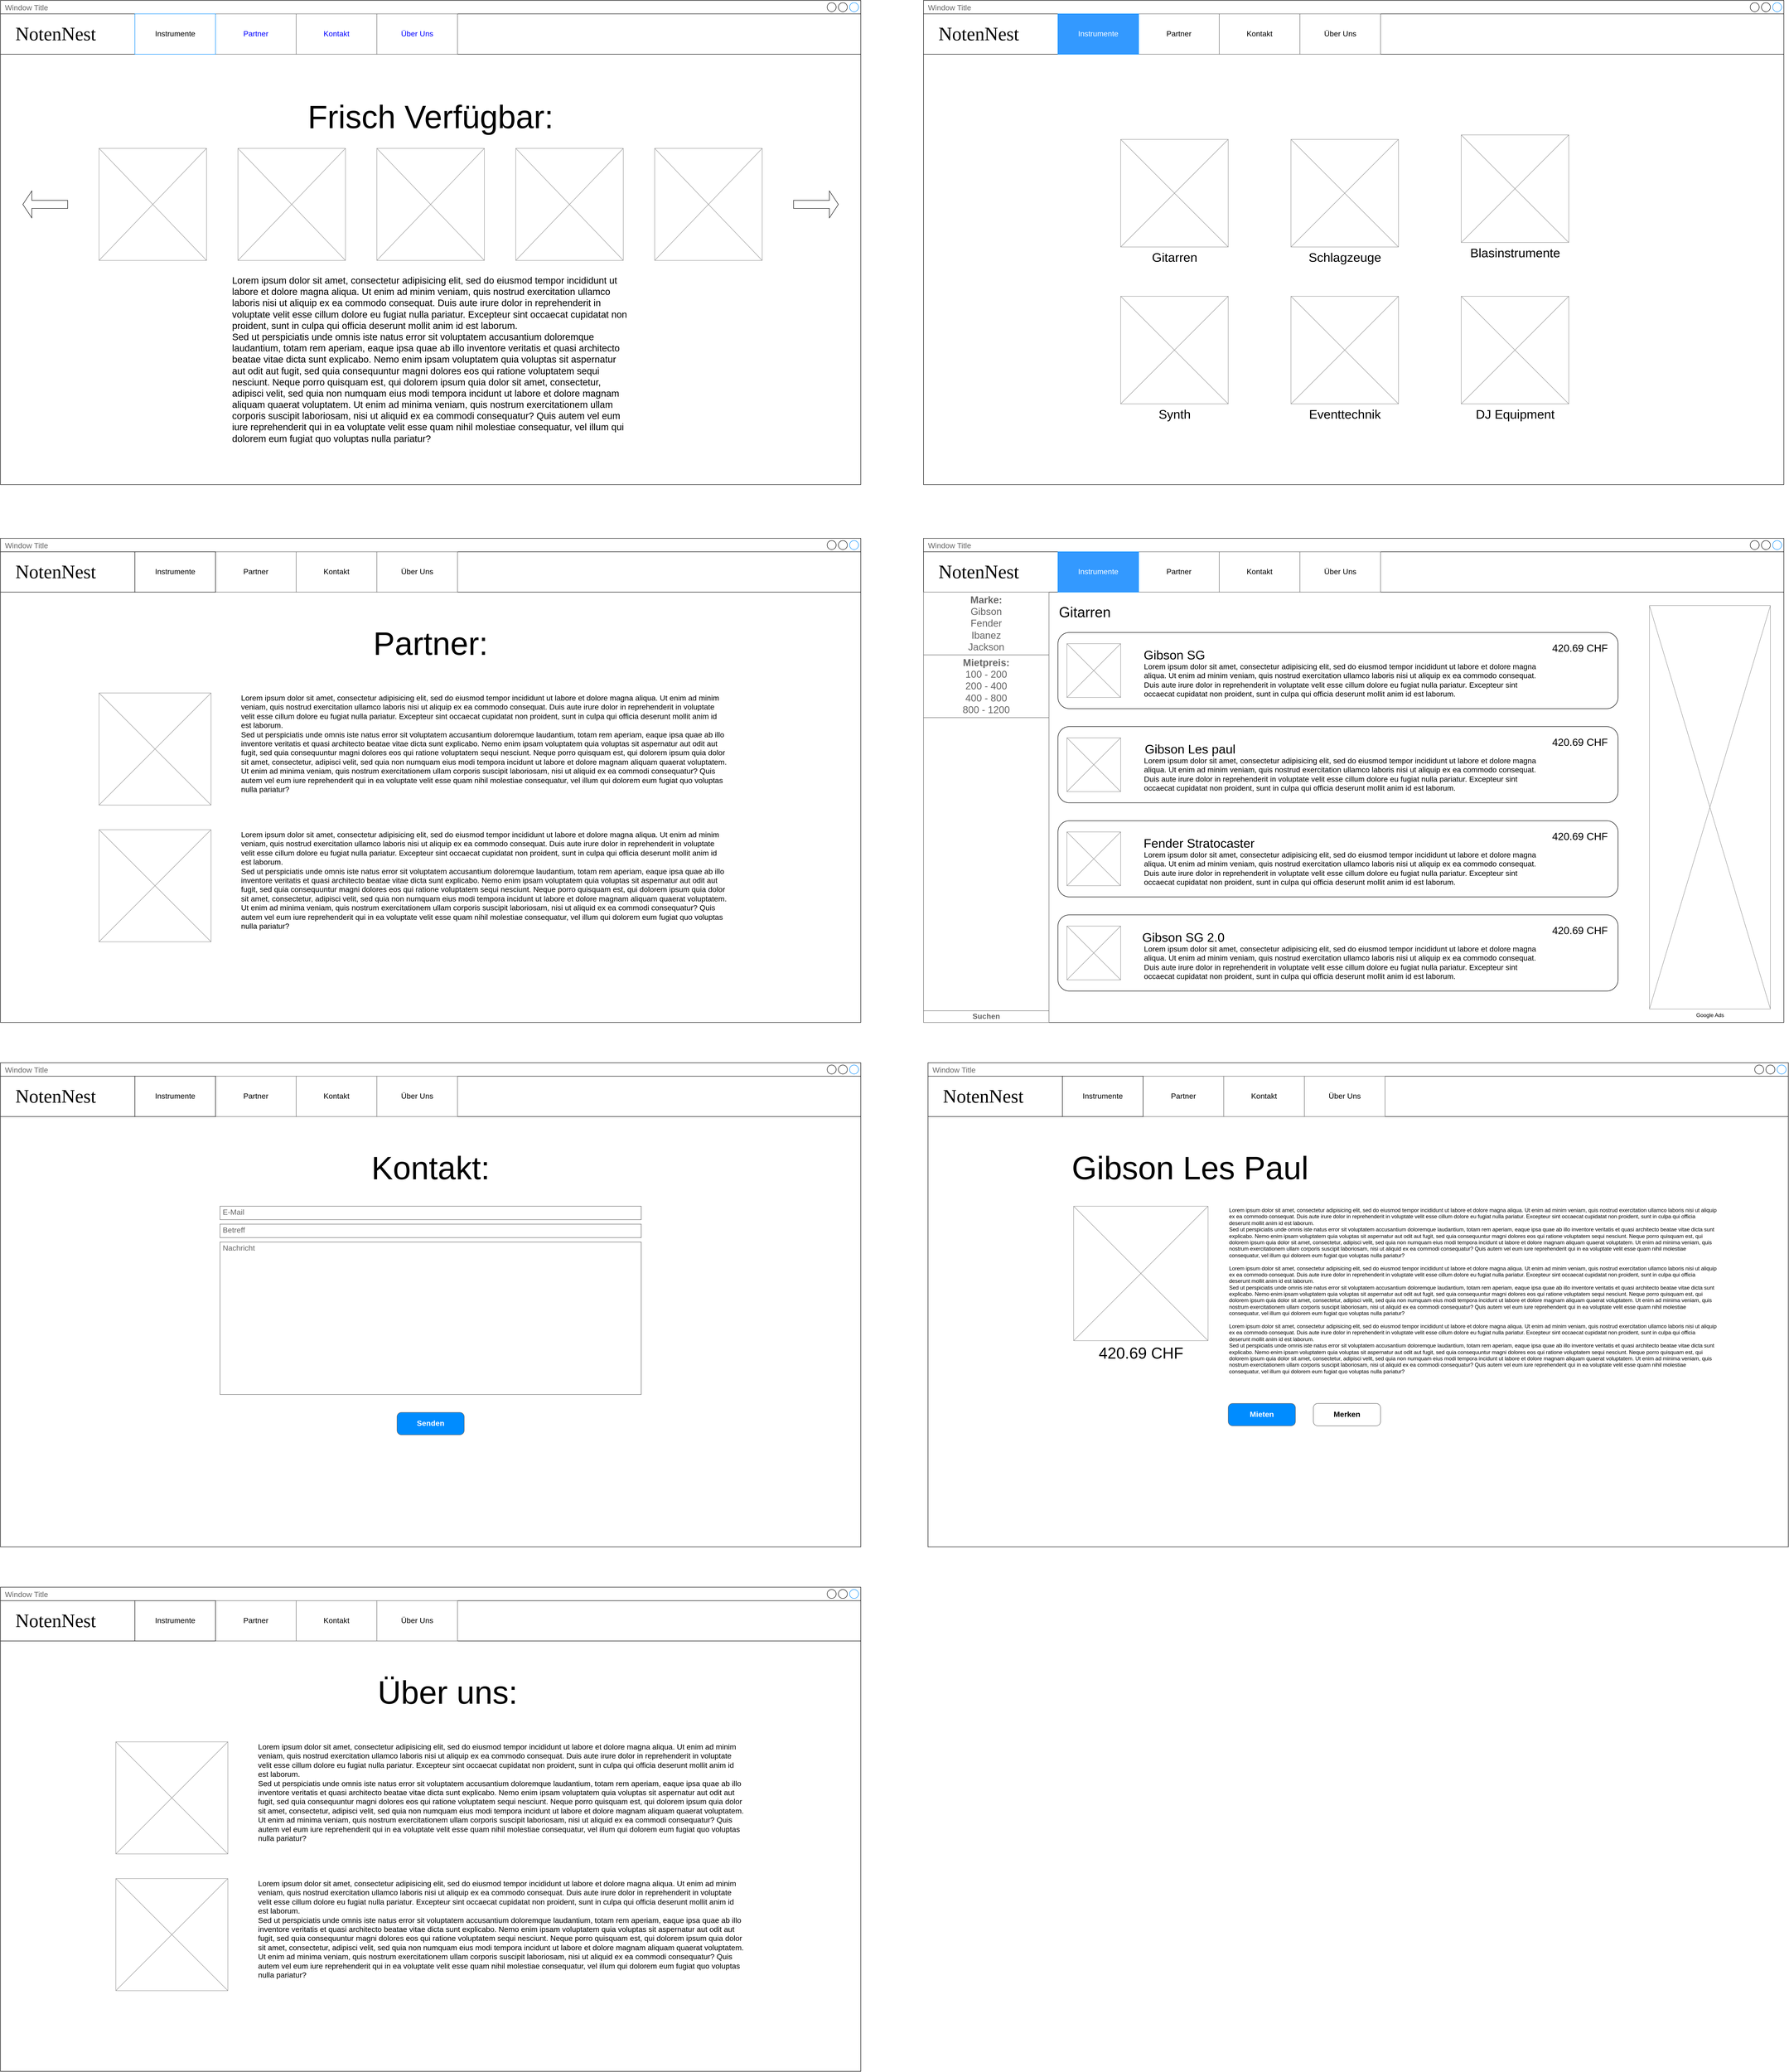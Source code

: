<mxfile version="21.6.8" type="device">
  <diagram name="Page-1" id="03018318-947c-dd8e-b7a3-06fadd420f32">
    <mxGraphModel dx="6836" dy="3664" grid="1" gridSize="10" guides="1" tooltips="1" connect="1" arrows="1" fold="1" page="1" pageScale="1" pageWidth="1100" pageHeight="850" background="none" math="0" shadow="0">
      <root>
        <mxCell id="0" />
        <mxCell id="1" parent="0" />
        <mxCell id="8kN7SF6pOOs8PCYKEPGh-2" value="Window Title" style="strokeWidth=1;shadow=0;dashed=0;align=center;html=1;shape=mxgraph.mockup.containers.window;align=left;verticalAlign=top;spacingLeft=8;strokeColor2=#008cff;strokeColor3=#c4c4c4;fontColor=#666666;mainText=;fontSize=17;labelBackgroundColor=none;whiteSpace=wrap;" vertex="1" parent="1">
          <mxGeometry x="-1080" y="40" width="1920" height="1080" as="geometry" />
        </mxCell>
        <mxCell id="8kN7SF6pOOs8PCYKEPGh-3" value="&lt;font face=&quot;Comic Sans MS&quot; style=&quot;font-size: 42px;&quot;&gt;&amp;nbsp; &amp;nbsp;NotenNest&lt;/font&gt;" style="rounded=0;whiteSpace=wrap;html=1;align=left;" vertex="1" parent="1">
          <mxGeometry x="-1080" y="70" width="1920" height="90" as="geometry" />
        </mxCell>
        <mxCell id="8kN7SF6pOOs8PCYKEPGh-4" value="" style="strokeWidth=1;shadow=0;dashed=0;align=center;html=1;shape=mxgraph.mockup.text.rrect;rSize=0;strokeColor=#666666;" vertex="1" parent="1">
          <mxGeometry x="-780" y="70" width="720" height="90" as="geometry" />
        </mxCell>
        <mxCell id="8kN7SF6pOOs8PCYKEPGh-5" value="Partner" style="strokeColor=inherit;fillColor=inherit;gradientColor=inherit;strokeWidth=1;shadow=0;dashed=0;align=center;html=1;shape=mxgraph.mockup.text.rrect;rSize=0;fontSize=17;fontColor=#0000ff;whiteSpace=wrap;" vertex="1" parent="8kN7SF6pOOs8PCYKEPGh-4">
          <mxGeometry x="180" width="180" height="90.0" as="geometry" />
        </mxCell>
        <mxCell id="8kN7SF6pOOs8PCYKEPGh-6" value="Kontakt" style="strokeColor=inherit;fillColor=inherit;gradientColor=inherit;strokeWidth=1;shadow=0;dashed=0;align=center;html=1;shape=mxgraph.mockup.text.rrect;rSize=0;fontSize=17;fontColor=#0000ff;whiteSpace=wrap;" vertex="1" parent="8kN7SF6pOOs8PCYKEPGh-4">
          <mxGeometry x="360" width="180" height="90.0" as="geometry" />
        </mxCell>
        <mxCell id="8kN7SF6pOOs8PCYKEPGh-7" value="Über Uns" style="strokeColor=inherit;fillColor=inherit;gradientColor=inherit;strokeWidth=1;shadow=0;dashed=0;align=center;html=1;shape=mxgraph.mockup.text.rrect;rSize=0;fontSize=17;fontColor=#0000ff;whiteSpace=wrap;" vertex="1" parent="8kN7SF6pOOs8PCYKEPGh-4">
          <mxGeometry x="540" width="180" height="90.0" as="geometry" />
        </mxCell>
        <mxCell id="8kN7SF6pOOs8PCYKEPGh-8" value="&lt;font color=&quot;#000000&quot;&gt;Instrumente&lt;/font&gt;" style="strokeWidth=1;shadow=0;dashed=0;align=center;html=1;shape=mxgraph.mockup.text.rrect;rSize=0;fontSize=17;fontColor=#ffffff;fillColor=#FFFFFF;strokeColor=#008cff;whiteSpace=wrap;" vertex="1" parent="8kN7SF6pOOs8PCYKEPGh-4">
          <mxGeometry width="180" height="90.0" as="geometry" />
        </mxCell>
        <mxCell id="8kN7SF6pOOs8PCYKEPGh-9" value="&lt;font style=&quot;font-size: 72px;&quot;&gt;Frisch Verfügbar:&lt;/font&gt;" style="text;html=1;strokeColor=none;fillColor=none;align=center;verticalAlign=middle;whiteSpace=wrap;rounded=0;" vertex="1" parent="1">
          <mxGeometry x="-480" y="240" width="720" height="120" as="geometry" />
        </mxCell>
        <mxCell id="8kN7SF6pOOs8PCYKEPGh-15" value="" style="verticalLabelPosition=bottom;shadow=0;dashed=0;align=center;html=1;verticalAlign=top;strokeWidth=1;shape=mxgraph.mockup.graphics.simpleIcon;strokeColor=#999999;" vertex="1" parent="1">
          <mxGeometry x="-860" y="370" width="240" height="250" as="geometry" />
        </mxCell>
        <mxCell id="8kN7SF6pOOs8PCYKEPGh-18" value="" style="verticalLabelPosition=bottom;shadow=0;dashed=0;align=center;html=1;verticalAlign=top;strokeWidth=1;shape=mxgraph.mockup.graphics.simpleIcon;strokeColor=#999999;" vertex="1" parent="1">
          <mxGeometry x="-550" y="370" width="240" height="250" as="geometry" />
        </mxCell>
        <mxCell id="8kN7SF6pOOs8PCYKEPGh-19" value="" style="verticalLabelPosition=bottom;shadow=0;dashed=0;align=center;html=1;verticalAlign=top;strokeWidth=1;shape=mxgraph.mockup.graphics.simpleIcon;strokeColor=#999999;" vertex="1" parent="1">
          <mxGeometry x="-240" y="370" width="240" height="250" as="geometry" />
        </mxCell>
        <mxCell id="8kN7SF6pOOs8PCYKEPGh-20" value="" style="verticalLabelPosition=bottom;shadow=0;dashed=0;align=center;html=1;verticalAlign=top;strokeWidth=1;shape=mxgraph.mockup.graphics.simpleIcon;strokeColor=#999999;" vertex="1" parent="1">
          <mxGeometry x="70" y="370" width="240" height="250" as="geometry" />
        </mxCell>
        <mxCell id="8kN7SF6pOOs8PCYKEPGh-21" value="" style="verticalLabelPosition=bottom;shadow=0;dashed=0;align=center;html=1;verticalAlign=top;strokeWidth=1;shape=mxgraph.mockup.graphics.simpleIcon;strokeColor=#999999;" vertex="1" parent="1">
          <mxGeometry x="380" y="370" width="240" height="250" as="geometry" />
        </mxCell>
        <mxCell id="8kN7SF6pOOs8PCYKEPGh-23" value="&lt;font style=&quot;font-size: 21px;&quot;&gt;Lorem ipsum dolor sit amet, consectetur adipisicing elit, sed do eiusmod tempor incididunt ut labore et dolore magna aliqua. Ut enim ad minim veniam, quis nostrud exercitation ullamco laboris nisi ut aliquip ex ea commodo consequat. Duis aute irure dolor in reprehenderit in voluptate velit esse cillum dolore eu fugiat nulla pariatur. Excepteur sint occaecat cupidatat non proident, sunt in culpa qui officia deserunt mollit anim id est laborum.&lt;br&gt;Sed ut perspiciatis unde omnis iste natus error sit voluptatem accusantium doloremque laudantium, totam rem aperiam, eaque ipsa quae ab illo inventore veritatis et quasi architecto beatae vitae dicta sunt explicabo. Nemo enim ipsam voluptatem quia voluptas sit aspernatur aut odit aut fugit, sed quia consequuntur magni dolores eos qui ratione voluptatem sequi nesciunt. Neque porro quisquam est, qui dolorem ipsum quia dolor sit amet, consectetur, adipisci velit, sed quia non numquam eius modi tempora incidunt ut labore et dolore magnam aliquam quaerat voluptatem. Ut enim ad minima veniam, quis nostrum exercitationem ullam corporis suscipit laboriosam, nisi ut aliquid ex ea commodi consequatur? Quis autem vel eum iure reprehenderit qui in ea voluptate velit esse quam nihil molestiae consequatur, vel illum qui dolorem eum fugiat quo voluptas nulla pariatur?&lt;/font&gt;" style="text;spacingTop=-5;whiteSpace=wrap;html=1;align=left;fontSize=12;fontFamily=Helvetica;fillColor=none;strokeColor=none;" vertex="1" parent="1">
          <mxGeometry x="-565" y="650" width="890" height="470" as="geometry" />
        </mxCell>
        <mxCell id="8kN7SF6pOOs8PCYKEPGh-24" value="" style="shape=singleArrow;whiteSpace=wrap;html=1;" vertex="1" parent="1">
          <mxGeometry x="690" y="465" width="100" height="60" as="geometry" />
        </mxCell>
        <mxCell id="8kN7SF6pOOs8PCYKEPGh-25" value="" style="shape=singleArrow;direction=west;whiteSpace=wrap;html=1;" vertex="1" parent="1">
          <mxGeometry x="-1030" y="465" width="100" height="60" as="geometry" />
        </mxCell>
        <mxCell id="8kN7SF6pOOs8PCYKEPGh-26" value="Window Title" style="strokeWidth=1;shadow=0;dashed=0;align=center;html=1;shape=mxgraph.mockup.containers.window;align=left;verticalAlign=top;spacingLeft=8;strokeColor2=#008cff;strokeColor3=#c4c4c4;fontColor=#666666;mainText=;fontSize=17;labelBackgroundColor=none;whiteSpace=wrap;" vertex="1" parent="1">
          <mxGeometry x="980" y="40" width="1920" height="1080" as="geometry" />
        </mxCell>
        <mxCell id="8kN7SF6pOOs8PCYKEPGh-27" value="&lt;font face=&quot;Comic Sans MS&quot; style=&quot;font-size: 42px;&quot;&gt;&amp;nbsp; &amp;nbsp;NotenNest&lt;/font&gt;" style="rounded=0;whiteSpace=wrap;html=1;align=left;" vertex="1" parent="1">
          <mxGeometry x="980" y="70" width="1920" height="90" as="geometry" />
        </mxCell>
        <mxCell id="8kN7SF6pOOs8PCYKEPGh-28" value="" style="strokeWidth=1;shadow=0;dashed=0;align=center;html=1;shape=mxgraph.mockup.text.rrect;rSize=0;strokeColor=#666666;" vertex="1" parent="1">
          <mxGeometry x="1280" y="70" width="720" height="90" as="geometry" />
        </mxCell>
        <mxCell id="8kN7SF6pOOs8PCYKEPGh-29" value="&lt;font color=&quot;#000000&quot;&gt;Partner&lt;/font&gt;" style="strokeColor=inherit;fillColor=inherit;gradientColor=inherit;strokeWidth=1;shadow=0;dashed=0;align=center;html=1;shape=mxgraph.mockup.text.rrect;rSize=0;fontSize=17;fontColor=#0000ff;whiteSpace=wrap;" vertex="1" parent="8kN7SF6pOOs8PCYKEPGh-28">
          <mxGeometry x="180" width="180" height="90.0" as="geometry" />
        </mxCell>
        <mxCell id="8kN7SF6pOOs8PCYKEPGh-30" value="&lt;font color=&quot;#000000&quot;&gt;Kontakt&lt;/font&gt;" style="strokeColor=inherit;fillColor=inherit;gradientColor=inherit;strokeWidth=1;shadow=0;dashed=0;align=center;html=1;shape=mxgraph.mockup.text.rrect;rSize=0;fontSize=17;fontColor=#0000ff;whiteSpace=wrap;" vertex="1" parent="8kN7SF6pOOs8PCYKEPGh-28">
          <mxGeometry x="360" width="180" height="90.0" as="geometry" />
        </mxCell>
        <mxCell id="8kN7SF6pOOs8PCYKEPGh-31" value="&lt;font color=&quot;#000000&quot;&gt;Über Uns&lt;/font&gt;" style="strokeColor=inherit;fillColor=inherit;gradientColor=inherit;strokeWidth=1;shadow=0;dashed=0;align=center;html=1;shape=mxgraph.mockup.text.rrect;rSize=0;fontSize=17;fontColor=#0000ff;whiteSpace=wrap;" vertex="1" parent="8kN7SF6pOOs8PCYKEPGh-28">
          <mxGeometry x="540" width="180" height="90.0" as="geometry" />
        </mxCell>
        <mxCell id="8kN7SF6pOOs8PCYKEPGh-32" value="Instrumente" style="strokeWidth=1;shadow=0;dashed=0;align=center;html=1;shape=mxgraph.mockup.text.rrect;rSize=0;fontSize=17;fontColor=#ffffff;fillColor=#3399FF;strokeColor=#008cff;whiteSpace=wrap;gradientColor=none;" vertex="1" parent="8kN7SF6pOOs8PCYKEPGh-28">
          <mxGeometry width="180" height="90.0" as="geometry" />
        </mxCell>
        <mxCell id="8kN7SF6pOOs8PCYKEPGh-51" value="&lt;font style=&quot;font-size: 28px;&quot;&gt;Gitarren&lt;/font&gt;" style="verticalLabelPosition=bottom;shadow=0;dashed=0;align=center;html=1;verticalAlign=top;strokeWidth=1;shape=mxgraph.mockup.graphics.simpleIcon;strokeColor=#999999;" vertex="1" parent="1">
          <mxGeometry x="1420" y="350" width="240" height="240" as="geometry" />
        </mxCell>
        <mxCell id="8kN7SF6pOOs8PCYKEPGh-52" value="&lt;font style=&quot;font-size: 28px;&quot;&gt;Schlagzeuge&lt;/font&gt;" style="verticalLabelPosition=bottom;shadow=0;dashed=0;align=center;html=1;verticalAlign=top;strokeWidth=1;shape=mxgraph.mockup.graphics.simpleIcon;strokeColor=#999999;" vertex="1" parent="1">
          <mxGeometry x="1800" y="350" width="240" height="240" as="geometry" />
        </mxCell>
        <mxCell id="8kN7SF6pOOs8PCYKEPGh-53" value="&lt;font style=&quot;font-size: 28px;&quot;&gt;Blasinstrumente&lt;/font&gt;" style="verticalLabelPosition=bottom;shadow=0;dashed=0;align=center;html=1;verticalAlign=top;strokeWidth=1;shape=mxgraph.mockup.graphics.simpleIcon;strokeColor=#999999;" vertex="1" parent="1">
          <mxGeometry x="2180" y="340" width="240" height="240" as="geometry" />
        </mxCell>
        <mxCell id="8kN7SF6pOOs8PCYKEPGh-54" value="&lt;font style=&quot;font-size: 28px;&quot;&gt;Synth&lt;/font&gt;" style="verticalLabelPosition=bottom;shadow=0;dashed=0;align=center;html=1;verticalAlign=top;strokeWidth=1;shape=mxgraph.mockup.graphics.simpleIcon;strokeColor=#999999;" vertex="1" parent="1">
          <mxGeometry x="1420" y="700" width="240" height="240" as="geometry" />
        </mxCell>
        <mxCell id="8kN7SF6pOOs8PCYKEPGh-55" value="&lt;span style=&quot;font-size: 28px;&quot;&gt;Eventtechnik&lt;/span&gt;" style="verticalLabelPosition=bottom;shadow=0;dashed=0;align=center;html=1;verticalAlign=top;strokeWidth=1;shape=mxgraph.mockup.graphics.simpleIcon;strokeColor=#999999;" vertex="1" parent="1">
          <mxGeometry x="1800" y="700" width="240" height="240" as="geometry" />
        </mxCell>
        <mxCell id="8kN7SF6pOOs8PCYKEPGh-56" value="&lt;span style=&quot;font-size: 28px;&quot;&gt;DJ Equipment&lt;/span&gt;" style="verticalLabelPosition=bottom;shadow=0;dashed=0;align=center;html=1;verticalAlign=top;strokeWidth=1;shape=mxgraph.mockup.graphics.simpleIcon;strokeColor=#999999;" vertex="1" parent="1">
          <mxGeometry x="2180" y="700" width="240" height="240" as="geometry" />
        </mxCell>
        <mxCell id="8kN7SF6pOOs8PCYKEPGh-57" value="Window Title" style="strokeWidth=1;shadow=0;dashed=0;align=center;html=1;shape=mxgraph.mockup.containers.window;align=left;verticalAlign=top;spacingLeft=8;strokeColor2=#008cff;strokeColor3=#c4c4c4;fontColor=#666666;mainText=;fontSize=17;labelBackgroundColor=none;whiteSpace=wrap;" vertex="1" parent="1">
          <mxGeometry x="980" y="1240" width="1920" height="1080" as="geometry" />
        </mxCell>
        <mxCell id="8kN7SF6pOOs8PCYKEPGh-58" value="&lt;font face=&quot;Comic Sans MS&quot; style=&quot;font-size: 42px;&quot;&gt;&amp;nbsp; &amp;nbsp;NotenNest&lt;/font&gt;" style="rounded=0;whiteSpace=wrap;html=1;align=left;" vertex="1" parent="1">
          <mxGeometry x="980" y="1270" width="1920" height="90" as="geometry" />
        </mxCell>
        <mxCell id="8kN7SF6pOOs8PCYKEPGh-59" value="" style="strokeWidth=1;shadow=0;dashed=0;align=center;html=1;shape=mxgraph.mockup.text.rrect;rSize=0;strokeColor=#666666;" vertex="1" parent="1">
          <mxGeometry x="1280" y="1270" width="720" height="90" as="geometry" />
        </mxCell>
        <mxCell id="8kN7SF6pOOs8PCYKEPGh-60" value="&lt;font color=&quot;#000000&quot;&gt;Partner&lt;/font&gt;" style="strokeColor=inherit;fillColor=inherit;gradientColor=inherit;strokeWidth=1;shadow=0;dashed=0;align=center;html=1;shape=mxgraph.mockup.text.rrect;rSize=0;fontSize=17;fontColor=#0000ff;whiteSpace=wrap;" vertex="1" parent="8kN7SF6pOOs8PCYKEPGh-59">
          <mxGeometry x="180" width="180" height="90.0" as="geometry" />
        </mxCell>
        <mxCell id="8kN7SF6pOOs8PCYKEPGh-61" value="&lt;font color=&quot;#000000&quot;&gt;Kontakt&lt;/font&gt;" style="strokeColor=inherit;fillColor=inherit;gradientColor=inherit;strokeWidth=1;shadow=0;dashed=0;align=center;html=1;shape=mxgraph.mockup.text.rrect;rSize=0;fontSize=17;fontColor=#0000ff;whiteSpace=wrap;" vertex="1" parent="8kN7SF6pOOs8PCYKEPGh-59">
          <mxGeometry x="360" width="180" height="90.0" as="geometry" />
        </mxCell>
        <mxCell id="8kN7SF6pOOs8PCYKEPGh-62" value="&lt;font color=&quot;#000000&quot;&gt;Über Uns&lt;/font&gt;" style="strokeColor=inherit;fillColor=inherit;gradientColor=inherit;strokeWidth=1;shadow=0;dashed=0;align=center;html=1;shape=mxgraph.mockup.text.rrect;rSize=0;fontSize=17;fontColor=#0000ff;whiteSpace=wrap;" vertex="1" parent="8kN7SF6pOOs8PCYKEPGh-59">
          <mxGeometry x="540" width="180" height="90.0" as="geometry" />
        </mxCell>
        <mxCell id="8kN7SF6pOOs8PCYKEPGh-63" value="Instrumente" style="strokeWidth=1;shadow=0;dashed=0;align=center;html=1;shape=mxgraph.mockup.text.rrect;rSize=0;fontSize=17;fontColor=#ffffff;fillColor=#3399FF;strokeColor=#008cff;whiteSpace=wrap;gradientColor=none;" vertex="1" parent="8kN7SF6pOOs8PCYKEPGh-59">
          <mxGeometry width="180" height="90.0" as="geometry" />
        </mxCell>
        <mxCell id="8kN7SF6pOOs8PCYKEPGh-126" value="Google Ads" style="verticalLabelPosition=bottom;shadow=0;dashed=0;align=center;html=1;verticalAlign=top;strokeWidth=1;shape=mxgraph.mockup.graphics.simpleIcon;strokeColor=#999999;" vertex="1" parent="1">
          <mxGeometry x="2600" y="1390" width="270" height="900" as="geometry" />
        </mxCell>
        <mxCell id="8kN7SF6pOOs8PCYKEPGh-127" value="" style="rounded=1;whiteSpace=wrap;html=1;" vertex="1" parent="1">
          <mxGeometry x="1280" y="1450" width="1250" height="170" as="geometry" />
        </mxCell>
        <mxCell id="8kN7SF6pOOs8PCYKEPGh-128" value="&lt;span style=&quot;font-size: 32px;&quot;&gt;Gitarren&lt;/span&gt;" style="text;html=1;strokeColor=none;fillColor=none;align=center;verticalAlign=middle;whiteSpace=wrap;rounded=0;" vertex="1" parent="1">
          <mxGeometry x="1310" y="1390" width="60" height="30" as="geometry" />
        </mxCell>
        <mxCell id="8kN7SF6pOOs8PCYKEPGh-129" value="" style="verticalLabelPosition=bottom;shadow=0;dashed=0;align=center;html=1;verticalAlign=top;strokeWidth=1;shape=mxgraph.mockup.graphics.simpleIcon;strokeColor=#999999;" vertex="1" parent="1">
          <mxGeometry x="1300" y="1475" width="120" height="120" as="geometry" />
        </mxCell>
        <mxCell id="8kN7SF6pOOs8PCYKEPGh-131" value="&lt;font style=&quot;font-size: 28px;&quot;&gt;Gibson SG&lt;/font&gt;" style="text;html=1;strokeColor=none;fillColor=none;align=center;verticalAlign=middle;whiteSpace=wrap;rounded=0;" vertex="1" parent="1">
          <mxGeometry x="1450" y="1485" width="180" height="30" as="geometry" />
        </mxCell>
        <mxCell id="8kN7SF6pOOs8PCYKEPGh-132" value="&lt;font style=&quot;font-size: 17px;&quot;&gt;Lorem ipsum dolor sit amet, consectetur adipisicing elit, sed do eiusmod tempor incididunt ut labore et dolore magna aliqua. Ut enim ad minim veniam, quis nostrud exercitation ullamco laboris nisi ut aliquip ex ea commodo consequat. Duis aute irure dolor in reprehenderit in voluptate velit esse cillum dolore eu fugiat nulla pariatur. Excepteur sint occaecat cupidatat non proident, sunt in culpa qui officia deserunt mollit anim id est laborum.&lt;/font&gt;" style="text;spacingTop=-5;whiteSpace=wrap;html=1;align=left;fontSize=12;fontFamily=Helvetica;fillColor=none;strokeColor=none;" vertex="1" parent="1">
          <mxGeometry x="1470" y="1515" width="880" height="85" as="geometry" />
        </mxCell>
        <mxCell id="8kN7SF6pOOs8PCYKEPGh-133" value="&lt;font style=&quot;font-size: 23px;&quot;&gt;420.69 CHF&lt;/font&gt;" style="text;html=1;strokeColor=none;fillColor=none;align=center;verticalAlign=middle;whiteSpace=wrap;rounded=0;" vertex="1" parent="1">
          <mxGeometry x="2380" y="1470" width="130" height="30" as="geometry" />
        </mxCell>
        <mxCell id="8kN7SF6pOOs8PCYKEPGh-134" value="" style="rounded=1;whiteSpace=wrap;html=1;" vertex="1" parent="1">
          <mxGeometry x="1280" y="1660" width="1250" height="170" as="geometry" />
        </mxCell>
        <mxCell id="8kN7SF6pOOs8PCYKEPGh-135" value="" style="verticalLabelPosition=bottom;shadow=0;dashed=0;align=center;html=1;verticalAlign=top;strokeWidth=1;shape=mxgraph.mockup.graphics.simpleIcon;strokeColor=#999999;" vertex="1" parent="1">
          <mxGeometry x="1300" y="1685" width="120" height="120" as="geometry" />
        </mxCell>
        <mxCell id="8kN7SF6pOOs8PCYKEPGh-136" value="&lt;font style=&quot;font-size: 28px;&quot;&gt;Gibson Les paul&lt;/font&gt;" style="text;html=1;strokeColor=none;fillColor=none;align=center;verticalAlign=middle;whiteSpace=wrap;rounded=0;" vertex="1" parent="1">
          <mxGeometry x="1440" y="1695" width="270" height="30" as="geometry" />
        </mxCell>
        <mxCell id="8kN7SF6pOOs8PCYKEPGh-137" value="&lt;font style=&quot;font-size: 17px;&quot;&gt;Lorem ipsum dolor sit amet, consectetur adipisicing elit, sed do eiusmod tempor incididunt ut labore et dolore magna aliqua. Ut enim ad minim veniam, quis nostrud exercitation ullamco laboris nisi ut aliquip ex ea commodo consequat. Duis aute irure dolor in reprehenderit in voluptate velit esse cillum dolore eu fugiat nulla pariatur. Excepteur sint occaecat cupidatat non proident, sunt in culpa qui officia deserunt mollit anim id est laborum.&lt;/font&gt;" style="text;spacingTop=-5;whiteSpace=wrap;html=1;align=left;fontSize=12;fontFamily=Helvetica;fillColor=none;strokeColor=none;" vertex="1" parent="1">
          <mxGeometry x="1470" y="1725" width="880" height="85" as="geometry" />
        </mxCell>
        <mxCell id="8kN7SF6pOOs8PCYKEPGh-138" value="&lt;font style=&quot;font-size: 23px;&quot;&gt;420.69 CHF&lt;/font&gt;" style="text;html=1;strokeColor=none;fillColor=none;align=center;verticalAlign=middle;whiteSpace=wrap;rounded=0;" vertex="1" parent="1">
          <mxGeometry x="2380" y="1680" width="130" height="30" as="geometry" />
        </mxCell>
        <mxCell id="8kN7SF6pOOs8PCYKEPGh-139" value="" style="rounded=1;whiteSpace=wrap;html=1;" vertex="1" parent="1">
          <mxGeometry x="1280" y="1870" width="1250" height="170" as="geometry" />
        </mxCell>
        <mxCell id="8kN7SF6pOOs8PCYKEPGh-140" value="" style="verticalLabelPosition=bottom;shadow=0;dashed=0;align=center;html=1;verticalAlign=top;strokeWidth=1;shape=mxgraph.mockup.graphics.simpleIcon;strokeColor=#999999;" vertex="1" parent="1">
          <mxGeometry x="1300" y="1895" width="120" height="120" as="geometry" />
        </mxCell>
        <mxCell id="8kN7SF6pOOs8PCYKEPGh-141" value="&lt;font style=&quot;font-size: 28px;&quot;&gt;Fender Stratocaster&lt;/font&gt;" style="text;html=1;strokeColor=none;fillColor=none;align=center;verticalAlign=middle;whiteSpace=wrap;rounded=0;" vertex="1" parent="1">
          <mxGeometry x="1450" y="1905" width="290" height="30" as="geometry" />
        </mxCell>
        <mxCell id="8kN7SF6pOOs8PCYKEPGh-142" value="&lt;font style=&quot;font-size: 17px;&quot;&gt;Lorem ipsum dolor sit amet, consectetur adipisicing elit, sed do eiusmod tempor incididunt ut labore et dolore magna aliqua. Ut enim ad minim veniam, quis nostrud exercitation ullamco laboris nisi ut aliquip ex ea commodo consequat. Duis aute irure dolor in reprehenderit in voluptate velit esse cillum dolore eu fugiat nulla pariatur. Excepteur sint occaecat cupidatat non proident, sunt in culpa qui officia deserunt mollit anim id est laborum.&lt;/font&gt;" style="text;spacingTop=-5;whiteSpace=wrap;html=1;align=left;fontSize=12;fontFamily=Helvetica;fillColor=none;strokeColor=none;" vertex="1" parent="1">
          <mxGeometry x="1470" y="1935" width="880" height="85" as="geometry" />
        </mxCell>
        <mxCell id="8kN7SF6pOOs8PCYKEPGh-143" value="&lt;font style=&quot;font-size: 23px;&quot;&gt;420.69 CHF&lt;/font&gt;" style="text;html=1;strokeColor=none;fillColor=none;align=center;verticalAlign=middle;whiteSpace=wrap;rounded=0;" vertex="1" parent="1">
          <mxGeometry x="2380" y="1890" width="130" height="30" as="geometry" />
        </mxCell>
        <mxCell id="8kN7SF6pOOs8PCYKEPGh-144" value="" style="rounded=1;whiteSpace=wrap;html=1;" vertex="1" parent="1">
          <mxGeometry x="1280" y="2080" width="1250" height="170" as="geometry" />
        </mxCell>
        <mxCell id="8kN7SF6pOOs8PCYKEPGh-145" value="" style="verticalLabelPosition=bottom;shadow=0;dashed=0;align=center;html=1;verticalAlign=top;strokeWidth=1;shape=mxgraph.mockup.graphics.simpleIcon;strokeColor=#999999;" vertex="1" parent="1">
          <mxGeometry x="1300" y="2105" width="120" height="120" as="geometry" />
        </mxCell>
        <mxCell id="8kN7SF6pOOs8PCYKEPGh-146" value="&lt;font style=&quot;font-size: 28px;&quot;&gt;Gibson SG 2.0&lt;/font&gt;" style="text;html=1;strokeColor=none;fillColor=none;align=center;verticalAlign=middle;whiteSpace=wrap;rounded=0;" vertex="1" parent="1">
          <mxGeometry x="1450" y="2115" width="220" height="30" as="geometry" />
        </mxCell>
        <mxCell id="8kN7SF6pOOs8PCYKEPGh-147" value="&lt;font style=&quot;font-size: 17px;&quot;&gt;Lorem ipsum dolor sit amet, consectetur adipisicing elit, sed do eiusmod tempor incididunt ut labore et dolore magna aliqua. Ut enim ad minim veniam, quis nostrud exercitation ullamco laboris nisi ut aliquip ex ea commodo consequat. Duis aute irure dolor in reprehenderit in voluptate velit esse cillum dolore eu fugiat nulla pariatur. Excepteur sint occaecat cupidatat non proident, sunt in culpa qui officia deserunt mollit anim id est laborum.&lt;/font&gt;" style="text;spacingTop=-5;whiteSpace=wrap;html=1;align=left;fontSize=12;fontFamily=Helvetica;fillColor=none;strokeColor=none;" vertex="1" parent="1">
          <mxGeometry x="1470" y="2145" width="880" height="85" as="geometry" />
        </mxCell>
        <mxCell id="8kN7SF6pOOs8PCYKEPGh-148" value="&lt;font style=&quot;font-size: 23px;&quot;&gt;420.69 CHF&lt;/font&gt;" style="text;html=1;strokeColor=none;fillColor=none;align=center;verticalAlign=middle;whiteSpace=wrap;rounded=0;" vertex="1" parent="1">
          <mxGeometry x="2380" y="2100" width="130" height="30" as="geometry" />
        </mxCell>
        <mxCell id="8kN7SF6pOOs8PCYKEPGh-149" value="" style="strokeWidth=1;shadow=0;dashed=0;align=center;html=1;shape=mxgraph.mockup.containers.rrect;rSize=0;strokeColor=#666666;" vertex="1" parent="1">
          <mxGeometry x="980" y="1360" width="280" height="960" as="geometry" />
        </mxCell>
        <mxCell id="8kN7SF6pOOs8PCYKEPGh-150" value="&lt;font style=&quot;font-size: 22px;&quot;&gt;Marke:&lt;br&gt;&lt;span style=&quot;font-weight: normal;&quot;&gt;Gibson&lt;br&gt;Fender&lt;br&gt;Ibanez&lt;br&gt;Jackson&lt;/span&gt;&lt;br&gt;&lt;/font&gt;" style="strokeColor=inherit;fillColor=inherit;gradientColor=inherit;strokeWidth=1;shadow=0;dashed=0;align=center;html=1;shape=mxgraph.mockup.containers.rrect;rSize=0;fontSize=17;fontColor=#666666;fontStyle=1;resizeWidth=1;whiteSpace=wrap;" vertex="1" parent="8kN7SF6pOOs8PCYKEPGh-149">
          <mxGeometry width="280" height="140" relative="1" as="geometry" />
        </mxCell>
        <mxCell id="8kN7SF6pOOs8PCYKEPGh-153" value="Suchen" style="strokeColor=inherit;fillColor=inherit;gradientColor=inherit;strokeWidth=1;shadow=0;dashed=0;align=center;html=1;shape=mxgraph.mockup.containers.rrect;rSize=0;fontSize=17;fontColor=#666666;fontStyle=1;resizeWidth=1;whiteSpace=wrap;" vertex="1" parent="8kN7SF6pOOs8PCYKEPGh-149">
          <mxGeometry y="1" width="280" height="26" relative="1" as="geometry">
            <mxPoint y="-26" as="offset" />
          </mxGeometry>
        </mxCell>
        <mxCell id="8kN7SF6pOOs8PCYKEPGh-154" value="&lt;font style=&quot;font-size: 22px;&quot;&gt;Mietpreis:&lt;br&gt;&lt;span style=&quot;font-weight: normal;&quot;&gt;100 - 200&lt;br&gt;200 - 400&lt;br&gt;400 - 800&lt;br&gt;800 - 1200&lt;/span&gt;&lt;br&gt;&lt;/font&gt;" style="strokeColor=inherit;fillColor=inherit;gradientColor=inherit;strokeWidth=1;shadow=0;dashed=0;align=center;html=1;shape=mxgraph.mockup.containers.rrect;rSize=0;fontSize=17;fontColor=#666666;fontStyle=1;resizeWidth=1;whiteSpace=wrap;" vertex="1" parent="8kN7SF6pOOs8PCYKEPGh-149">
          <mxGeometry y="140" width="280" height="140" as="geometry" />
        </mxCell>
        <mxCell id="8kN7SF6pOOs8PCYKEPGh-155" value="Window Title" style="strokeWidth=1;shadow=0;dashed=0;align=center;html=1;shape=mxgraph.mockup.containers.window;align=left;verticalAlign=top;spacingLeft=8;strokeColor2=#008cff;strokeColor3=#c4c4c4;fontColor=#666666;mainText=;fontSize=17;labelBackgroundColor=none;whiteSpace=wrap;" vertex="1" parent="1">
          <mxGeometry x="-1080" y="1240" width="1920" height="1080" as="geometry" />
        </mxCell>
        <mxCell id="8kN7SF6pOOs8PCYKEPGh-156" value="&lt;font face=&quot;Comic Sans MS&quot; style=&quot;font-size: 42px;&quot;&gt;&amp;nbsp; &amp;nbsp;NotenNest&lt;/font&gt;" style="rounded=0;whiteSpace=wrap;html=1;align=left;" vertex="1" parent="1">
          <mxGeometry x="-1080" y="1270" width="1920" height="90" as="geometry" />
        </mxCell>
        <mxCell id="8kN7SF6pOOs8PCYKEPGh-157" value="" style="strokeWidth=1;shadow=0;dashed=0;align=center;html=1;shape=mxgraph.mockup.text.rrect;rSize=0;strokeColor=#666666;" vertex="1" parent="1">
          <mxGeometry x="-780" y="1270" width="720" height="90" as="geometry" />
        </mxCell>
        <mxCell id="8kN7SF6pOOs8PCYKEPGh-158" value="&lt;font color=&quot;#000000&quot;&gt;Partner&lt;/font&gt;" style="strokeColor=inherit;fillColor=inherit;gradientColor=inherit;strokeWidth=1;shadow=0;dashed=0;align=center;html=1;shape=mxgraph.mockup.text.rrect;rSize=0;fontSize=17;fontColor=#0000ff;whiteSpace=wrap;" vertex="1" parent="8kN7SF6pOOs8PCYKEPGh-157">
          <mxGeometry x="180" width="180" height="90.0" as="geometry" />
        </mxCell>
        <mxCell id="8kN7SF6pOOs8PCYKEPGh-159" value="&lt;font color=&quot;#000000&quot;&gt;Kontakt&lt;/font&gt;" style="strokeColor=inherit;fillColor=inherit;gradientColor=inherit;strokeWidth=1;shadow=0;dashed=0;align=center;html=1;shape=mxgraph.mockup.text.rrect;rSize=0;fontSize=17;fontColor=#0000ff;whiteSpace=wrap;" vertex="1" parent="8kN7SF6pOOs8PCYKEPGh-157">
          <mxGeometry x="360" width="180" height="90.0" as="geometry" />
        </mxCell>
        <mxCell id="8kN7SF6pOOs8PCYKEPGh-160" value="&lt;font color=&quot;#000000&quot;&gt;Über Uns&lt;/font&gt;" style="strokeColor=inherit;fillColor=inherit;gradientColor=inherit;strokeWidth=1;shadow=0;dashed=0;align=center;html=1;shape=mxgraph.mockup.text.rrect;rSize=0;fontSize=17;fontColor=#0000ff;whiteSpace=wrap;" vertex="1" parent="8kN7SF6pOOs8PCYKEPGh-157">
          <mxGeometry x="540" width="180" height="90.0" as="geometry" />
        </mxCell>
        <mxCell id="8kN7SF6pOOs8PCYKEPGh-161" value="&lt;font color=&quot;#000000&quot;&gt;Instrumente&lt;/font&gt;" style="strokeWidth=1;shadow=0;dashed=0;align=center;html=1;shape=mxgraph.mockup.text.rrect;rSize=0;fontSize=17;fontColor=#ffffff;fillColor=#FFFFFF;strokeColor=#000000;whiteSpace=wrap;gradientColor=none;" vertex="1" parent="8kN7SF6pOOs8PCYKEPGh-157">
          <mxGeometry width="180" height="90.0" as="geometry" />
        </mxCell>
        <mxCell id="8kN7SF6pOOs8PCYKEPGh-168" value="Window Title" style="strokeWidth=1;shadow=0;dashed=0;align=center;html=1;shape=mxgraph.mockup.containers.window;align=left;verticalAlign=top;spacingLeft=8;strokeColor2=#008cff;strokeColor3=#c4c4c4;fontColor=#666666;mainText=;fontSize=17;labelBackgroundColor=none;whiteSpace=wrap;" vertex="1" parent="1">
          <mxGeometry x="-1080" y="2410" width="1920" height="1080" as="geometry" />
        </mxCell>
        <mxCell id="8kN7SF6pOOs8PCYKEPGh-169" value="&lt;font face=&quot;Comic Sans MS&quot; style=&quot;font-size: 42px;&quot;&gt;&amp;nbsp; &amp;nbsp;NotenNest&lt;/font&gt;" style="rounded=0;whiteSpace=wrap;html=1;align=left;" vertex="1" parent="1">
          <mxGeometry x="-1080" y="2440" width="1920" height="90" as="geometry" />
        </mxCell>
        <mxCell id="8kN7SF6pOOs8PCYKEPGh-170" value="" style="strokeWidth=1;shadow=0;dashed=0;align=center;html=1;shape=mxgraph.mockup.text.rrect;rSize=0;strokeColor=#666666;" vertex="1" parent="1">
          <mxGeometry x="-780" y="2440" width="720" height="90" as="geometry" />
        </mxCell>
        <mxCell id="8kN7SF6pOOs8PCYKEPGh-171" value="&lt;font color=&quot;#000000&quot;&gt;Partner&lt;/font&gt;" style="strokeColor=inherit;fillColor=inherit;gradientColor=inherit;strokeWidth=1;shadow=0;dashed=0;align=center;html=1;shape=mxgraph.mockup.text.rrect;rSize=0;fontSize=17;fontColor=#0000ff;whiteSpace=wrap;" vertex="1" parent="8kN7SF6pOOs8PCYKEPGh-170">
          <mxGeometry x="180" width="180" height="90.0" as="geometry" />
        </mxCell>
        <mxCell id="8kN7SF6pOOs8PCYKEPGh-172" value="&lt;font color=&quot;#000000&quot;&gt;Kontakt&lt;/font&gt;" style="strokeColor=inherit;fillColor=inherit;gradientColor=inherit;strokeWidth=1;shadow=0;dashed=0;align=center;html=1;shape=mxgraph.mockup.text.rrect;rSize=0;fontSize=17;fontColor=#0000ff;whiteSpace=wrap;" vertex="1" parent="8kN7SF6pOOs8PCYKEPGh-170">
          <mxGeometry x="360" width="180" height="90.0" as="geometry" />
        </mxCell>
        <mxCell id="8kN7SF6pOOs8PCYKEPGh-173" value="&lt;font color=&quot;#000000&quot;&gt;Über Uns&lt;/font&gt;" style="strokeColor=inherit;fillColor=inherit;gradientColor=inherit;strokeWidth=1;shadow=0;dashed=0;align=center;html=1;shape=mxgraph.mockup.text.rrect;rSize=0;fontSize=17;fontColor=#0000ff;whiteSpace=wrap;" vertex="1" parent="8kN7SF6pOOs8PCYKEPGh-170">
          <mxGeometry x="540" width="180" height="90.0" as="geometry" />
        </mxCell>
        <mxCell id="8kN7SF6pOOs8PCYKEPGh-174" value="&lt;font color=&quot;#000000&quot;&gt;Instrumente&lt;/font&gt;" style="strokeWidth=1;shadow=0;dashed=0;align=center;html=1;shape=mxgraph.mockup.text.rrect;rSize=0;fontSize=17;fontColor=#ffffff;fillColor=#FFFFFF;strokeColor=#000000;whiteSpace=wrap;gradientColor=none;" vertex="1" parent="8kN7SF6pOOs8PCYKEPGh-170">
          <mxGeometry width="180" height="90.0" as="geometry" />
        </mxCell>
        <mxCell id="8kN7SF6pOOs8PCYKEPGh-175" value="&lt;font style=&quot;font-size: 72px;&quot;&gt;Partner:&lt;/font&gt;" style="text;html=1;strokeColor=none;fillColor=none;align=center;verticalAlign=middle;whiteSpace=wrap;rounded=0;" vertex="1" parent="1">
          <mxGeometry x="-280" y="1420" width="320" height="110" as="geometry" />
        </mxCell>
        <mxCell id="8kN7SF6pOOs8PCYKEPGh-177" value="" style="verticalLabelPosition=bottom;shadow=0;dashed=0;align=center;html=1;verticalAlign=top;strokeWidth=1;shape=mxgraph.mockup.graphics.simpleIcon;strokeColor=#999999;" vertex="1" parent="1">
          <mxGeometry x="-860" y="1585" width="250" height="250" as="geometry" />
        </mxCell>
        <mxCell id="8kN7SF6pOOs8PCYKEPGh-178" value="&lt;font style=&quot;font-size: 17px;&quot;&gt;Lorem ipsum dolor sit amet, consectetur adipisicing elit, sed do eiusmod tempor incididunt ut labore et dolore magna aliqua. Ut enim ad minim veniam, quis nostrud exercitation ullamco laboris nisi ut aliquip ex ea commodo consequat. Duis aute irure dolor in reprehenderit in voluptate velit esse cillum dolore eu fugiat nulla pariatur. Excepteur sint occaecat cupidatat non proident, sunt in culpa qui officia deserunt mollit anim id est laborum.&lt;br&gt;Sed ut perspiciatis unde omnis iste natus error sit voluptatem accusantium doloremque laudantium, totam rem aperiam, eaque ipsa quae ab illo inventore veritatis et quasi architecto beatae vitae dicta sunt explicabo. Nemo enim ipsam voluptatem quia voluptas sit aspernatur aut odit aut fugit, sed quia consequuntur magni dolores eos qui ratione voluptatem sequi nesciunt. Neque porro quisquam est, qui dolorem ipsum quia dolor sit amet, consectetur, adipisci velit, sed quia non numquam eius modi tempora incidunt ut labore et dolore magnam aliquam quaerat voluptatem. Ut enim ad minima veniam, quis nostrum exercitationem ullam corporis suscipit laboriosam, nisi ut aliquid ex ea commodi consequatur? Quis autem vel eum iure reprehenderit qui in ea voluptate velit esse quam nihil molestiae consequatur, vel illum qui dolorem eum fugiat quo voluptas nulla pariatur?&lt;/font&gt;" style="text;spacingTop=-5;whiteSpace=wrap;html=1;align=left;fontSize=12;fontFamily=Helvetica;fillColor=none;strokeColor=none;" vertex="1" parent="1">
          <mxGeometry x="-545" y="1585" width="1090" height="245" as="geometry" />
        </mxCell>
        <mxCell id="8kN7SF6pOOs8PCYKEPGh-179" value="" style="verticalLabelPosition=bottom;shadow=0;dashed=0;align=center;html=1;verticalAlign=top;strokeWidth=1;shape=mxgraph.mockup.graphics.simpleIcon;strokeColor=#999999;" vertex="1" parent="1">
          <mxGeometry x="-860" y="1890" width="250" height="250" as="geometry" />
        </mxCell>
        <mxCell id="8kN7SF6pOOs8PCYKEPGh-180" value="&lt;font style=&quot;font-size: 17px;&quot;&gt;Lorem ipsum dolor sit amet, consectetur adipisicing elit, sed do eiusmod tempor incididunt ut labore et dolore magna aliqua. Ut enim ad minim veniam, quis nostrud exercitation ullamco laboris nisi ut aliquip ex ea commodo consequat. Duis aute irure dolor in reprehenderit in voluptate velit esse cillum dolore eu fugiat nulla pariatur. Excepteur sint occaecat cupidatat non proident, sunt in culpa qui officia deserunt mollit anim id est laborum.&lt;br&gt;Sed ut perspiciatis unde omnis iste natus error sit voluptatem accusantium doloremque laudantium, totam rem aperiam, eaque ipsa quae ab illo inventore veritatis et quasi architecto beatae vitae dicta sunt explicabo. Nemo enim ipsam voluptatem quia voluptas sit aspernatur aut odit aut fugit, sed quia consequuntur magni dolores eos qui ratione voluptatem sequi nesciunt. Neque porro quisquam est, qui dolorem ipsum quia dolor sit amet, consectetur, adipisci velit, sed quia non numquam eius modi tempora incidunt ut labore et dolore magnam aliquam quaerat voluptatem. Ut enim ad minima veniam, quis nostrum exercitationem ullam corporis suscipit laboriosam, nisi ut aliquid ex ea commodi consequatur? Quis autem vel eum iure reprehenderit qui in ea voluptate velit esse quam nihil molestiae consequatur, vel illum qui dolorem eum fugiat quo voluptas nulla pariatur?&lt;/font&gt;" style="text;spacingTop=-5;whiteSpace=wrap;html=1;align=left;fontSize=12;fontFamily=Helvetica;fillColor=none;strokeColor=none;" vertex="1" parent="1">
          <mxGeometry x="-545" y="1890" width="1090" height="245" as="geometry" />
        </mxCell>
        <mxCell id="8kN7SF6pOOs8PCYKEPGh-181" value="&lt;font style=&quot;font-size: 72px;&quot;&gt;Kontakt:&lt;/font&gt;" style="text;html=1;strokeColor=none;fillColor=none;align=center;verticalAlign=middle;whiteSpace=wrap;rounded=0;" vertex="1" parent="1">
          <mxGeometry x="-280" y="2590" width="320" height="110" as="geometry" />
        </mxCell>
        <mxCell id="8kN7SF6pOOs8PCYKEPGh-182" value="E-Mail" style="strokeWidth=1;shadow=0;dashed=0;align=center;html=1;shape=mxgraph.mockup.text.textBox;fontColor=#666666;align=left;fontSize=17;spacingLeft=4;spacingTop=-3;whiteSpace=wrap;strokeColor=#666666;mainText=" vertex="1" parent="1">
          <mxGeometry x="-590" y="2730" width="940" height="30" as="geometry" />
        </mxCell>
        <mxCell id="8kN7SF6pOOs8PCYKEPGh-183" value="Betreff" style="strokeWidth=1;shadow=0;dashed=0;align=center;html=1;shape=mxgraph.mockup.text.textBox;fontColor=#666666;align=left;fontSize=17;spacingLeft=4;spacingTop=-3;whiteSpace=wrap;strokeColor=#666666;mainText=" vertex="1" parent="1">
          <mxGeometry x="-590" y="2770" width="940" height="30" as="geometry" />
        </mxCell>
        <mxCell id="8kN7SF6pOOs8PCYKEPGh-184" value="Nachricht" style="strokeWidth=1;shadow=0;dashed=0;align=left;html=1;shape=mxgraph.mockup.text.textBox;fontColor=#666666;align=left;fontSize=17;spacingLeft=4;spacingTop=-3;whiteSpace=wrap;strokeColor=#666666;mainText=;verticalAlign=top;" vertex="1" parent="1">
          <mxGeometry x="-590" y="2810" width="940" height="340" as="geometry" />
        </mxCell>
        <mxCell id="8kN7SF6pOOs8PCYKEPGh-185" value="Senden" style="strokeWidth=1;shadow=0;dashed=0;align=center;html=1;shape=mxgraph.mockup.buttons.button;strokeColor=#666666;fontColor=#ffffff;mainText=;buttonStyle=round;fontSize=17;fontStyle=1;fillColor=#008cff;whiteSpace=wrap;" vertex="1" parent="1">
          <mxGeometry x="-195" y="3190" width="150" height="50" as="geometry" />
        </mxCell>
        <mxCell id="8kN7SF6pOOs8PCYKEPGh-186" value="Window Title" style="strokeWidth=1;shadow=0;dashed=0;align=center;html=1;shape=mxgraph.mockup.containers.window;align=left;verticalAlign=top;spacingLeft=8;strokeColor2=#008cff;strokeColor3=#c4c4c4;fontColor=#666666;mainText=;fontSize=17;labelBackgroundColor=none;whiteSpace=wrap;" vertex="1" parent="1">
          <mxGeometry x="990" y="2410" width="1920" height="1080" as="geometry" />
        </mxCell>
        <mxCell id="8kN7SF6pOOs8PCYKEPGh-187" value="&lt;font face=&quot;Comic Sans MS&quot; style=&quot;font-size: 42px;&quot;&gt;&amp;nbsp; &amp;nbsp;NotenNest&lt;/font&gt;" style="rounded=0;whiteSpace=wrap;html=1;align=left;" vertex="1" parent="1">
          <mxGeometry x="990" y="2440" width="1920" height="90" as="geometry" />
        </mxCell>
        <mxCell id="8kN7SF6pOOs8PCYKEPGh-188" value="" style="strokeWidth=1;shadow=0;dashed=0;align=center;html=1;shape=mxgraph.mockup.text.rrect;rSize=0;strokeColor=#666666;" vertex="1" parent="1">
          <mxGeometry x="1290" y="2440" width="720" height="90" as="geometry" />
        </mxCell>
        <mxCell id="8kN7SF6pOOs8PCYKEPGh-189" value="&lt;font color=&quot;#000000&quot;&gt;Partner&lt;/font&gt;" style="strokeColor=inherit;fillColor=inherit;gradientColor=inherit;strokeWidth=1;shadow=0;dashed=0;align=center;html=1;shape=mxgraph.mockup.text.rrect;rSize=0;fontSize=17;fontColor=#0000ff;whiteSpace=wrap;" vertex="1" parent="8kN7SF6pOOs8PCYKEPGh-188">
          <mxGeometry x="180" width="180" height="90.0" as="geometry" />
        </mxCell>
        <mxCell id="8kN7SF6pOOs8PCYKEPGh-190" value="&lt;font color=&quot;#000000&quot;&gt;Kontakt&lt;/font&gt;" style="strokeColor=inherit;fillColor=inherit;gradientColor=inherit;strokeWidth=1;shadow=0;dashed=0;align=center;html=1;shape=mxgraph.mockup.text.rrect;rSize=0;fontSize=17;fontColor=#0000ff;whiteSpace=wrap;" vertex="1" parent="8kN7SF6pOOs8PCYKEPGh-188">
          <mxGeometry x="360" width="180" height="90.0" as="geometry" />
        </mxCell>
        <mxCell id="8kN7SF6pOOs8PCYKEPGh-191" value="&lt;font color=&quot;#000000&quot;&gt;Über Uns&lt;/font&gt;" style="strokeColor=inherit;fillColor=inherit;gradientColor=inherit;strokeWidth=1;shadow=0;dashed=0;align=center;html=1;shape=mxgraph.mockup.text.rrect;rSize=0;fontSize=17;fontColor=#0000ff;whiteSpace=wrap;" vertex="1" parent="8kN7SF6pOOs8PCYKEPGh-188">
          <mxGeometry x="540" width="180" height="90.0" as="geometry" />
        </mxCell>
        <mxCell id="8kN7SF6pOOs8PCYKEPGh-192" value="&lt;font color=&quot;#000000&quot;&gt;Instrumente&lt;/font&gt;" style="strokeWidth=1;shadow=0;dashed=0;align=center;html=1;shape=mxgraph.mockup.text.rrect;rSize=0;fontSize=17;fontColor=#ffffff;fillColor=#FFFFFF;strokeColor=#000000;whiteSpace=wrap;gradientColor=none;" vertex="1" parent="8kN7SF6pOOs8PCYKEPGh-188">
          <mxGeometry width="180" height="90.0" as="geometry" />
        </mxCell>
        <mxCell id="8kN7SF6pOOs8PCYKEPGh-198" value="&lt;font style=&quot;font-size: 72px;&quot;&gt;Gibson Les Paul&lt;/font&gt;" style="text;html=1;strokeColor=none;fillColor=none;align=center;verticalAlign=middle;whiteSpace=wrap;rounded=0;" vertex="1" parent="1">
          <mxGeometry x="1290" y="2590" width="570" height="110" as="geometry" />
        </mxCell>
        <mxCell id="8kN7SF6pOOs8PCYKEPGh-199" value="&lt;font style=&quot;font-size: 35px;&quot;&gt;420.69 CHF&lt;/font&gt;" style="verticalLabelPosition=bottom;shadow=0;dashed=0;align=center;html=1;verticalAlign=top;strokeWidth=1;shape=mxgraph.mockup.graphics.simpleIcon;strokeColor=#999999;" vertex="1" parent="1">
          <mxGeometry x="1315" y="2730" width="300" height="300" as="geometry" />
        </mxCell>
        <mxCell id="8kN7SF6pOOs8PCYKEPGh-200" value="Lorem ipsum dolor sit amet, consectetur adipisicing elit, sed do eiusmod tempor incididunt ut labore et dolore magna aliqua. Ut enim ad minim veniam, quis nostrud exercitation ullamco laboris nisi ut aliquip ex ea commodo consequat. Duis aute irure dolor in reprehenderit in voluptate velit esse cillum dolore eu fugiat nulla pariatur. Excepteur sint occaecat cupidatat non proident, sunt in culpa qui officia deserunt mollit anim id est laborum.&lt;br&gt;Sed ut perspiciatis unde omnis iste natus error sit voluptatem accusantium doloremque laudantium, totam rem aperiam, eaque ipsa quae ab illo inventore veritatis et quasi architecto beatae vitae dicta sunt explicabo. Nemo enim ipsam voluptatem quia voluptas sit aspernatur aut odit aut fugit, sed quia consequuntur magni dolores eos qui ratione voluptatem sequi nesciunt. Neque porro quisquam est, qui dolorem ipsum quia dolor sit amet, consectetur, adipisci velit, sed quia non numquam eius modi tempora incidunt ut labore et dolore magnam aliquam quaerat voluptatem. Ut enim ad minima veniam, quis nostrum exercitationem ullam corporis suscipit laboriosam, nisi ut aliquid ex ea commodi consequatur? Quis autem vel eum iure reprehenderit qui in ea voluptate velit esse quam nihil molestiae consequatur, vel illum qui dolorem eum fugiat quo voluptas nulla pariatur?&lt;br&gt;&lt;br&gt;Lorem ipsum dolor sit amet, consectetur adipisicing elit, sed do eiusmod tempor incididunt ut labore et dolore magna aliqua. Ut enim ad minim veniam, quis nostrud exercitation ullamco laboris nisi ut aliquip ex ea commodo consequat. Duis aute irure dolor in reprehenderit in voluptate velit esse cillum dolore eu fugiat nulla pariatur. Excepteur sint occaecat cupidatat non proident, sunt in culpa qui officia deserunt mollit anim id est laborum.&lt;br style=&quot;border-color: var(--border-color);&quot;&gt;Sed ut perspiciatis unde omnis iste natus error sit voluptatem accusantium doloremque laudantium, totam rem aperiam, eaque ipsa quae ab illo inventore veritatis et quasi architecto beatae vitae dicta sunt explicabo. Nemo enim ipsam voluptatem quia voluptas sit aspernatur aut odit aut fugit, sed quia consequuntur magni dolores eos qui ratione voluptatem sequi nesciunt. Neque porro quisquam est, qui dolorem ipsum quia dolor sit amet, consectetur, adipisci velit, sed quia non numquam eius modi tempora incidunt ut labore et dolore magnam aliquam quaerat voluptatem. Ut enim ad minima veniam, quis nostrum exercitationem ullam corporis suscipit laboriosam, nisi ut aliquid ex ea commodi consequatur? Quis autem vel eum iure reprehenderit qui in ea voluptate velit esse quam nihil molestiae consequatur, vel illum qui dolorem eum fugiat quo voluptas nulla pariatur?&lt;br&gt;&lt;br&gt;Lorem ipsum dolor sit amet, consectetur adipisicing elit, sed do eiusmod tempor incididunt ut labore et dolore magna aliqua. Ut enim ad minim veniam, quis nostrud exercitation ullamco laboris nisi ut aliquip ex ea commodo consequat. Duis aute irure dolor in reprehenderit in voluptate velit esse cillum dolore eu fugiat nulla pariatur. Excepteur sint occaecat cupidatat non proident, sunt in culpa qui officia deserunt mollit anim id est laborum.&lt;br style=&quot;border-color: var(--border-color);&quot;&gt;Sed ut perspiciatis unde omnis iste natus error sit voluptatem accusantium doloremque laudantium, totam rem aperiam, eaque ipsa quae ab illo inventore veritatis et quasi architecto beatae vitae dicta sunt explicabo. Nemo enim ipsam voluptatem quia voluptas sit aspernatur aut odit aut fugit, sed quia consequuntur magni dolores eos qui ratione voluptatem sequi nesciunt. Neque porro quisquam est, qui dolorem ipsum quia dolor sit amet, consectetur, adipisci velit, sed quia non numquam eius modi tempora incidunt ut labore et dolore magnam aliquam quaerat voluptatem. Ut enim ad minima veniam, quis nostrum exercitationem ullam corporis suscipit laboriosam, nisi ut aliquid ex ea commodi consequatur? Quis autem vel eum iure reprehenderit qui in ea voluptate velit esse quam nihil molestiae consequatur, vel illum qui dolorem eum fugiat quo voluptas nulla pariatur?" style="text;spacingTop=-5;whiteSpace=wrap;html=1;align=left;fontSize=12;fontFamily=Helvetica;fillColor=none;strokeColor=none;" vertex="1" parent="1">
          <mxGeometry x="1660" y="2730" width="1090" height="420" as="geometry" />
        </mxCell>
        <mxCell id="8kN7SF6pOOs8PCYKEPGh-201" value="Mieten" style="strokeWidth=1;shadow=0;dashed=0;align=center;html=1;shape=mxgraph.mockup.buttons.button;strokeColor=#666666;fontColor=#ffffff;mainText=;buttonStyle=round;fontSize=17;fontStyle=1;fillColor=#008cff;whiteSpace=wrap;" vertex="1" parent="1">
          <mxGeometry x="1660" y="3170" width="150" height="50" as="geometry" />
        </mxCell>
        <mxCell id="8kN7SF6pOOs8PCYKEPGh-202" value="&lt;font color=&quot;#000000&quot;&gt;Merken&lt;/font&gt;" style="strokeWidth=1;shadow=0;dashed=0;align=center;html=1;shape=mxgraph.mockup.buttons.button;strokeColor=#666666;fontColor=#ffffff;mainText=;buttonStyle=round;fontSize=17;fontStyle=1;fillColor=#FFFFFF;whiteSpace=wrap;" vertex="1" parent="1">
          <mxGeometry x="1850" y="3170" width="150" height="50" as="geometry" />
        </mxCell>
        <mxCell id="8kN7SF6pOOs8PCYKEPGh-204" value="Window Title" style="strokeWidth=1;shadow=0;dashed=0;align=center;html=1;shape=mxgraph.mockup.containers.window;align=left;verticalAlign=top;spacingLeft=8;strokeColor2=#008cff;strokeColor3=#c4c4c4;fontColor=#666666;mainText=;fontSize=17;labelBackgroundColor=none;whiteSpace=wrap;" vertex="1" parent="1">
          <mxGeometry x="-1080" y="3580" width="1920" height="1080" as="geometry" />
        </mxCell>
        <mxCell id="8kN7SF6pOOs8PCYKEPGh-205" value="&lt;font face=&quot;Comic Sans MS&quot; style=&quot;font-size: 42px;&quot;&gt;&amp;nbsp; &amp;nbsp;NotenNest&lt;/font&gt;" style="rounded=0;whiteSpace=wrap;html=1;align=left;" vertex="1" parent="1">
          <mxGeometry x="-1080" y="3610" width="1920" height="90" as="geometry" />
        </mxCell>
        <mxCell id="8kN7SF6pOOs8PCYKEPGh-206" value="" style="strokeWidth=1;shadow=0;dashed=0;align=center;html=1;shape=mxgraph.mockup.text.rrect;rSize=0;strokeColor=#666666;" vertex="1" parent="1">
          <mxGeometry x="-780" y="3610" width="720" height="90" as="geometry" />
        </mxCell>
        <mxCell id="8kN7SF6pOOs8PCYKEPGh-207" value="&lt;font color=&quot;#000000&quot;&gt;Partner&lt;/font&gt;" style="strokeColor=inherit;fillColor=inherit;gradientColor=inherit;strokeWidth=1;shadow=0;dashed=0;align=center;html=1;shape=mxgraph.mockup.text.rrect;rSize=0;fontSize=17;fontColor=#0000ff;whiteSpace=wrap;" vertex="1" parent="8kN7SF6pOOs8PCYKEPGh-206">
          <mxGeometry x="180" width="180" height="90.0" as="geometry" />
        </mxCell>
        <mxCell id="8kN7SF6pOOs8PCYKEPGh-208" value="&lt;font color=&quot;#000000&quot;&gt;Kontakt&lt;/font&gt;" style="strokeColor=inherit;fillColor=inherit;gradientColor=inherit;strokeWidth=1;shadow=0;dashed=0;align=center;html=1;shape=mxgraph.mockup.text.rrect;rSize=0;fontSize=17;fontColor=#0000ff;whiteSpace=wrap;" vertex="1" parent="8kN7SF6pOOs8PCYKEPGh-206">
          <mxGeometry x="360" width="180" height="90.0" as="geometry" />
        </mxCell>
        <mxCell id="8kN7SF6pOOs8PCYKEPGh-209" value="&lt;font color=&quot;#000000&quot;&gt;Über Uns&lt;/font&gt;" style="strokeColor=inherit;fillColor=inherit;gradientColor=inherit;strokeWidth=1;shadow=0;dashed=0;align=center;html=1;shape=mxgraph.mockup.text.rrect;rSize=0;fontSize=17;fontColor=#0000ff;whiteSpace=wrap;" vertex="1" parent="8kN7SF6pOOs8PCYKEPGh-206">
          <mxGeometry x="540" width="180" height="90.0" as="geometry" />
        </mxCell>
        <mxCell id="8kN7SF6pOOs8PCYKEPGh-210" value="&lt;font color=&quot;#000000&quot;&gt;Instrumente&lt;/font&gt;" style="strokeWidth=1;shadow=0;dashed=0;align=center;html=1;shape=mxgraph.mockup.text.rrect;rSize=0;fontSize=17;fontColor=#ffffff;fillColor=#FFFFFF;strokeColor=#000000;whiteSpace=wrap;gradientColor=none;" vertex="1" parent="8kN7SF6pOOs8PCYKEPGh-206">
          <mxGeometry width="180" height="90.0" as="geometry" />
        </mxCell>
        <mxCell id="8kN7SF6pOOs8PCYKEPGh-216" value="&lt;font style=&quot;font-size: 72px;&quot;&gt;Über uns:&lt;/font&gt;" style="text;html=1;strokeColor=none;fillColor=none;align=center;verticalAlign=middle;whiteSpace=wrap;rounded=0;" vertex="1" parent="1">
          <mxGeometry x="-242.5" y="3760" width="320" height="110" as="geometry" />
        </mxCell>
        <mxCell id="8kN7SF6pOOs8PCYKEPGh-217" value="" style="verticalLabelPosition=bottom;shadow=0;dashed=0;align=center;html=1;verticalAlign=top;strokeWidth=1;shape=mxgraph.mockup.graphics.simpleIcon;strokeColor=#999999;" vertex="1" parent="1">
          <mxGeometry x="-822.5" y="3925" width="250" height="250" as="geometry" />
        </mxCell>
        <mxCell id="8kN7SF6pOOs8PCYKEPGh-218" value="&lt;font style=&quot;font-size: 17px;&quot;&gt;Lorem ipsum dolor sit amet, consectetur adipisicing elit, sed do eiusmod tempor incididunt ut labore et dolore magna aliqua. Ut enim ad minim veniam, quis nostrud exercitation ullamco laboris nisi ut aliquip ex ea commodo consequat. Duis aute irure dolor in reprehenderit in voluptate velit esse cillum dolore eu fugiat nulla pariatur. Excepteur sint occaecat cupidatat non proident, sunt in culpa qui officia deserunt mollit anim id est laborum.&lt;br&gt;Sed ut perspiciatis unde omnis iste natus error sit voluptatem accusantium doloremque laudantium, totam rem aperiam, eaque ipsa quae ab illo inventore veritatis et quasi architecto beatae vitae dicta sunt explicabo. Nemo enim ipsam voluptatem quia voluptas sit aspernatur aut odit aut fugit, sed quia consequuntur magni dolores eos qui ratione voluptatem sequi nesciunt. Neque porro quisquam est, qui dolorem ipsum quia dolor sit amet, consectetur, adipisci velit, sed quia non numquam eius modi tempora incidunt ut labore et dolore magnam aliquam quaerat voluptatem. Ut enim ad minima veniam, quis nostrum exercitationem ullam corporis suscipit laboriosam, nisi ut aliquid ex ea commodi consequatur? Quis autem vel eum iure reprehenderit qui in ea voluptate velit esse quam nihil molestiae consequatur, vel illum qui dolorem eum fugiat quo voluptas nulla pariatur?&lt;/font&gt;" style="text;spacingTop=-5;whiteSpace=wrap;html=1;align=left;fontSize=12;fontFamily=Helvetica;fillColor=none;strokeColor=none;" vertex="1" parent="1">
          <mxGeometry x="-507.5" y="3925" width="1090" height="245" as="geometry" />
        </mxCell>
        <mxCell id="8kN7SF6pOOs8PCYKEPGh-219" value="" style="verticalLabelPosition=bottom;shadow=0;dashed=0;align=center;html=1;verticalAlign=top;strokeWidth=1;shape=mxgraph.mockup.graphics.simpleIcon;strokeColor=#999999;" vertex="1" parent="1">
          <mxGeometry x="-822.5" y="4230" width="250" height="250" as="geometry" />
        </mxCell>
        <mxCell id="8kN7SF6pOOs8PCYKEPGh-220" value="&lt;font style=&quot;font-size: 17px;&quot;&gt;Lorem ipsum dolor sit amet, consectetur adipisicing elit, sed do eiusmod tempor incididunt ut labore et dolore magna aliqua. Ut enim ad minim veniam, quis nostrud exercitation ullamco laboris nisi ut aliquip ex ea commodo consequat. Duis aute irure dolor in reprehenderit in voluptate velit esse cillum dolore eu fugiat nulla pariatur. Excepteur sint occaecat cupidatat non proident, sunt in culpa qui officia deserunt mollit anim id est laborum.&lt;br&gt;Sed ut perspiciatis unde omnis iste natus error sit voluptatem accusantium doloremque laudantium, totam rem aperiam, eaque ipsa quae ab illo inventore veritatis et quasi architecto beatae vitae dicta sunt explicabo. Nemo enim ipsam voluptatem quia voluptas sit aspernatur aut odit aut fugit, sed quia consequuntur magni dolores eos qui ratione voluptatem sequi nesciunt. Neque porro quisquam est, qui dolorem ipsum quia dolor sit amet, consectetur, adipisci velit, sed quia non numquam eius modi tempora incidunt ut labore et dolore magnam aliquam quaerat voluptatem. Ut enim ad minima veniam, quis nostrum exercitationem ullam corporis suscipit laboriosam, nisi ut aliquid ex ea commodi consequatur? Quis autem vel eum iure reprehenderit qui in ea voluptate velit esse quam nihil molestiae consequatur, vel illum qui dolorem eum fugiat quo voluptas nulla pariatur?&lt;/font&gt;" style="text;spacingTop=-5;whiteSpace=wrap;html=1;align=left;fontSize=12;fontFamily=Helvetica;fillColor=none;strokeColor=none;" vertex="1" parent="1">
          <mxGeometry x="-507.5" y="4230" width="1090" height="245" as="geometry" />
        </mxCell>
      </root>
    </mxGraphModel>
  </diagram>
</mxfile>
